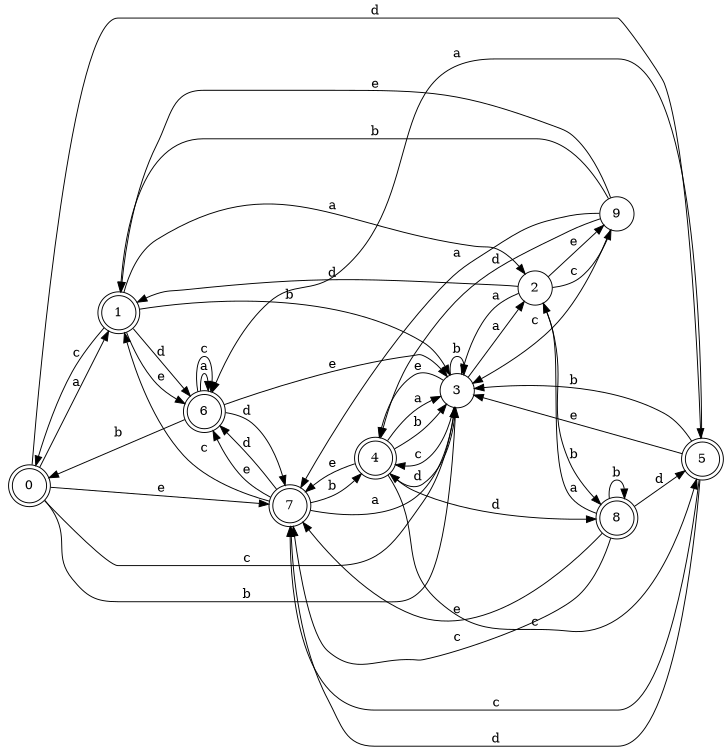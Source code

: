 digraph n8_1 {
__start0 [label="" shape="none"];

rankdir=LR;
size="8,5";

s0 [style="rounded,filled", color="black", fillcolor="white" shape="doublecircle", label="0"];
s1 [style="rounded,filled", color="black", fillcolor="white" shape="doublecircle", label="1"];
s2 [style="filled", color="black", fillcolor="white" shape="circle", label="2"];
s3 [style="filled", color="black", fillcolor="white" shape="circle", label="3"];
s4 [style="rounded,filled", color="black", fillcolor="white" shape="doublecircle", label="4"];
s5 [style="rounded,filled", color="black", fillcolor="white" shape="doublecircle", label="5"];
s6 [style="rounded,filled", color="black", fillcolor="white" shape="doublecircle", label="6"];
s7 [style="rounded,filled", color="black", fillcolor="white" shape="doublecircle", label="7"];
s8 [style="rounded,filled", color="black", fillcolor="white" shape="doublecircle", label="8"];
s9 [style="filled", color="black", fillcolor="white" shape="circle", label="9"];
s0 -> s1 [label="a"];
s0 -> s3 [label="b"];
s0 -> s3 [label="c"];
s0 -> s5 [label="d"];
s0 -> s7 [label="e"];
s1 -> s2 [label="a"];
s1 -> s3 [label="b"];
s1 -> s0 [label="c"];
s1 -> s6 [label="d"];
s1 -> s6 [label="e"];
s2 -> s3 [label="a"];
s2 -> s8 [label="b"];
s2 -> s9 [label="c"];
s2 -> s1 [label="d"];
s2 -> s9 [label="e"];
s3 -> s2 [label="a"];
s3 -> s3 [label="b"];
s3 -> s4 [label="c"];
s3 -> s4 [label="d"];
s3 -> s4 [label="e"];
s4 -> s3 [label="a"];
s4 -> s3 [label="b"];
s4 -> s5 [label="c"];
s4 -> s8 [label="d"];
s4 -> s7 [label="e"];
s5 -> s6 [label="a"];
s5 -> s3 [label="b"];
s5 -> s7 [label="c"];
s5 -> s7 [label="d"];
s5 -> s3 [label="e"];
s6 -> s6 [label="a"];
s6 -> s0 [label="b"];
s6 -> s6 [label="c"];
s6 -> s7 [label="d"];
s6 -> s3 [label="e"];
s7 -> s3 [label="a"];
s7 -> s4 [label="b"];
s7 -> s1 [label="c"];
s7 -> s6 [label="d"];
s7 -> s6 [label="e"];
s8 -> s2 [label="a"];
s8 -> s8 [label="b"];
s8 -> s7 [label="c"];
s8 -> s5 [label="d"];
s8 -> s7 [label="e"];
s9 -> s7 [label="a"];
s9 -> s1 [label="b"];
s9 -> s3 [label="c"];
s9 -> s4 [label="d"];
s9 -> s1 [label="e"];

}